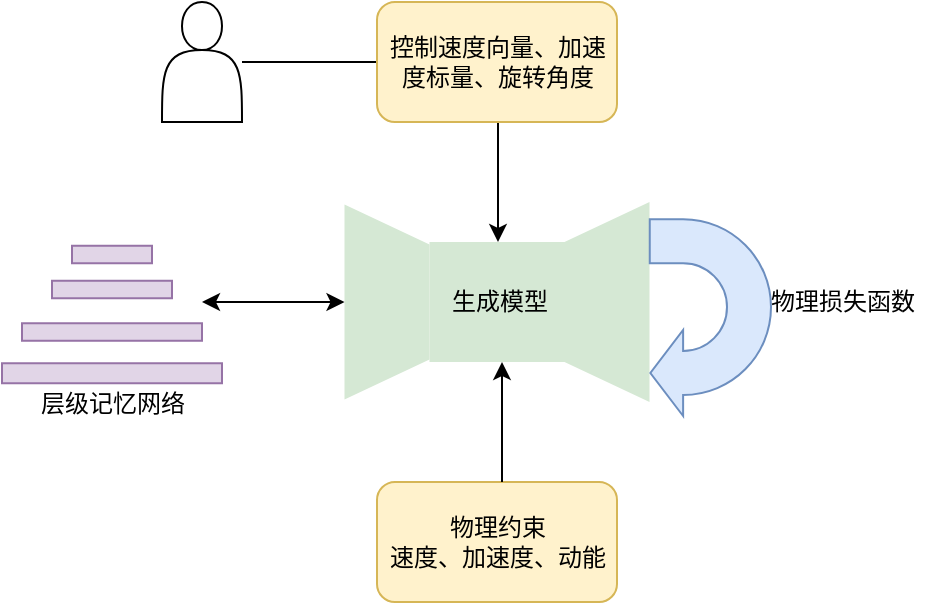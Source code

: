 <mxfile version="24.8.4">
  <diagram name="第 1 页" id="kw9xoQi-oB55tqnVoYos">
    <mxGraphModel dx="988" dy="676" grid="1" gridSize="10" guides="1" tooltips="1" connect="1" arrows="1" fold="1" page="1" pageScale="1" pageWidth="827" pageHeight="1169" math="0" shadow="0">
      <root>
        <mxCell id="0" />
        <mxCell id="1" parent="0" />
        <mxCell id="2fIPho-jW_3GYT9nzXey-1" value="物理约束&lt;div&gt;速度、加速度、动能&lt;/div&gt;" style="rounded=1;whiteSpace=wrap;html=1;fillColor=#fff2cc;strokeColor=#d6b656;" vertex="1" parent="1">
          <mxGeometry x="217.5" y="270" width="120" height="60" as="geometry" />
        </mxCell>
        <mxCell id="2fIPho-jW_3GYT9nzXey-3" value="" style="endArrow=classic;html=1;rounded=0;" edge="1" parent="1">
          <mxGeometry width="50" height="50" relative="1" as="geometry">
            <mxPoint x="280" y="270" as="sourcePoint" />
            <mxPoint x="280" y="210" as="targetPoint" />
          </mxGeometry>
        </mxCell>
        <mxCell id="2fIPho-jW_3GYT9nzXey-20" style="edgeStyle=orthogonalEdgeStyle;rounded=0;orthogonalLoop=1;jettySize=auto;html=1;" edge="1" parent="1" source="2fIPho-jW_3GYT9nzXey-14" target="2fIPho-jW_3GYT9nzXey-4">
          <mxGeometry relative="1" as="geometry">
            <Array as="points">
              <mxPoint x="278" y="140" />
              <mxPoint x="278" y="140" />
            </Array>
          </mxGeometry>
        </mxCell>
        <mxCell id="2fIPho-jW_3GYT9nzXey-14" value="" style="shape=actor;whiteSpace=wrap;html=1;" vertex="1" parent="1">
          <mxGeometry x="110" y="30" width="40" height="60" as="geometry" />
        </mxCell>
        <mxCell id="2fIPho-jW_3GYT9nzXey-19" value="" style="group" vertex="1" connectable="0" parent="1">
          <mxGeometry x="201.25" y="130" width="152.5" height="100" as="geometry" />
        </mxCell>
        <mxCell id="2fIPho-jW_3GYT9nzXey-4" value="生成模型" style="rounded=0;whiteSpace=wrap;html=1;fillColor=#d5e8d4;strokeColor=none;" vertex="1" parent="2fIPho-jW_3GYT9nzXey-19">
          <mxGeometry x="42.5" y="20" width="70" height="60" as="geometry" />
        </mxCell>
        <mxCell id="2fIPho-jW_3GYT9nzXey-5" value="" style="shape=trapezoid;perimeter=trapezoidPerimeter;whiteSpace=wrap;html=1;fixedSize=1;rotation=90;fillColor=#d5e8d4;strokeColor=none;" vertex="1" parent="2fIPho-jW_3GYT9nzXey-19">
          <mxGeometry x="-27.5" y="28.75" width="97.5" height="42.5" as="geometry" />
        </mxCell>
        <mxCell id="2fIPho-jW_3GYT9nzXey-11" value="" style="shape=trapezoid;perimeter=trapezoidPerimeter;whiteSpace=wrap;html=1;fixedSize=1;rotation=-90;fillColor=#d5e8d4;strokeColor=none;" vertex="1" parent="2fIPho-jW_3GYT9nzXey-19">
          <mxGeometry x="81.25" y="28.75" width="100" height="42.5" as="geometry" />
        </mxCell>
        <mxCell id="2fIPho-jW_3GYT9nzXey-25" value="&lt;p class=&quot;MsoNormal&quot;&gt;&lt;font style=&quot;&quot;&gt;控制&lt;/font&gt;&lt;span style=&quot;background-color: initial;&quot;&gt;速度向量、加速度标量、旋转角度&lt;/span&gt;&lt;/p&gt;" style="rounded=1;whiteSpace=wrap;html=1;fillColor=#fff2cc;strokeColor=#d6b656;" vertex="1" parent="1">
          <mxGeometry x="217.5" y="30" width="120" height="60" as="geometry" />
        </mxCell>
        <mxCell id="2fIPho-jW_3GYT9nzXey-29" value="" style="html=1;shadow=0;dashed=0;align=center;verticalAlign=middle;shape=mxgraph.arrows2.uTurnArrow;dy=11;arrowHead=43;dx2=16.37;direction=south;rotation=90;fillColor=#dae8fc;strokeColor=#6c8ebf;" vertex="1" parent="1">
          <mxGeometry x="335" y="157.5" width="98.38" height="60.62" as="geometry" />
        </mxCell>
        <mxCell id="2fIPho-jW_3GYT9nzXey-30" value="物理损失函数" style="text;html=1;align=center;verticalAlign=middle;resizable=0;points=[];autosize=1;strokeColor=none;fillColor=none;" vertex="1" parent="1">
          <mxGeometry x="400" y="165" width="100" height="30" as="geometry" />
        </mxCell>
        <mxCell id="2fIPho-jW_3GYT9nzXey-34" value="" style="rounded=0;whiteSpace=wrap;html=1;fillColor=#e1d5e7;strokeColor=#9673a6;" vertex="1" parent="1">
          <mxGeometry x="30" y="210.63" width="110" height="10" as="geometry" />
        </mxCell>
        <mxCell id="2fIPho-jW_3GYT9nzXey-35" value="" style="rounded=0;whiteSpace=wrap;html=1;fillColor=#e1d5e7;strokeColor=#9673a6;" vertex="1" parent="1">
          <mxGeometry x="40" y="190.63" width="90" height="8.75" as="geometry" />
        </mxCell>
        <mxCell id="2fIPho-jW_3GYT9nzXey-36" value="" style="rounded=0;whiteSpace=wrap;html=1;fillColor=#e1d5e7;strokeColor=#9673a6;" vertex="1" parent="1">
          <mxGeometry x="55" y="169.38" width="60" height="8.75" as="geometry" />
        </mxCell>
        <mxCell id="2fIPho-jW_3GYT9nzXey-37" value="" style="rounded=0;whiteSpace=wrap;html=1;fillColor=#e1d5e7;strokeColor=#9673a6;" vertex="1" parent="1">
          <mxGeometry x="65" y="151.88" width="40" height="8.75" as="geometry" />
        </mxCell>
        <mxCell id="2fIPho-jW_3GYT9nzXey-39" value="" style="endArrow=classic;startArrow=classic;html=1;rounded=0;entryX=0.5;entryY=1;entryDx=0;entryDy=0;" edge="1" parent="1" target="2fIPho-jW_3GYT9nzXey-5">
          <mxGeometry width="50" height="50" relative="1" as="geometry">
            <mxPoint x="130" y="180" as="sourcePoint" />
            <mxPoint x="240" y="170" as="targetPoint" />
          </mxGeometry>
        </mxCell>
        <mxCell id="2fIPho-jW_3GYT9nzXey-40" value="层级记忆网络" style="text;html=1;align=center;verticalAlign=middle;resizable=0;points=[];autosize=1;strokeColor=none;fillColor=none;" vertex="1" parent="1">
          <mxGeometry x="35" y="216.25" width="100" height="30" as="geometry" />
        </mxCell>
      </root>
    </mxGraphModel>
  </diagram>
</mxfile>

